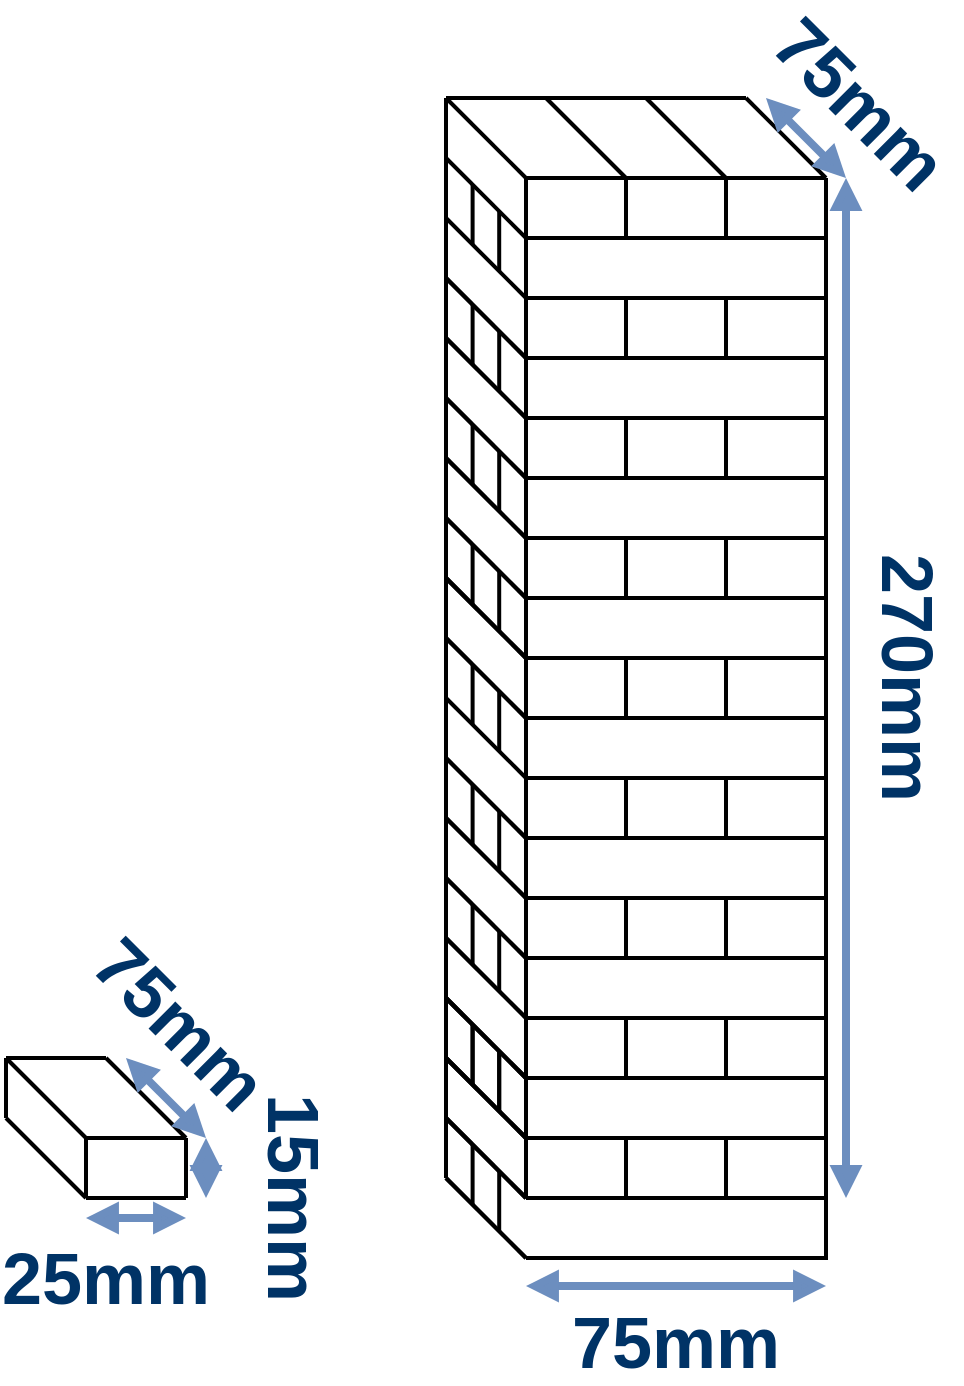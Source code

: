 <mxfile version="12.9.2" type="device"><diagram id="rI0LRQKTCDbN-f3Qyf4v" name="Page-1"><mxGraphModel dx="2031" dy="2119" grid="1" gridSize="10" guides="1" tooltips="1" connect="1" arrows="1" fold="1" page="1" pageScale="1" pageWidth="850" pageHeight="1100" math="0" shadow="0"><root><mxCell id="0"/><mxCell id="1" parent="0"/><mxCell id="p-03ig1x16xsuhwhzgBu-11" value="" style="endArrow=none;html=1;strokeWidth=2;" parent="1" edge="1"><mxGeometry width="50" height="50" relative="1" as="geometry"><mxPoint x="310" y="80" as="sourcePoint"/><mxPoint x="460" y="80" as="targetPoint"/></mxGeometry></mxCell><mxCell id="p-03ig1x16xsuhwhzgBu-12" value="" style="endArrow=none;html=1;strokeWidth=2;" parent="1" edge="1"><mxGeometry width="50" height="50" relative="1" as="geometry"><mxPoint x="310" y="80" as="sourcePoint"/><mxPoint x="270" y="40" as="targetPoint"/></mxGeometry></mxCell><mxCell id="p-03ig1x16xsuhwhzgBu-16" value="" style="endArrow=none;html=1;strokeWidth=2;" parent="1" edge="1"><mxGeometry width="50" height="50" relative="1" as="geometry"><mxPoint x="310" y="80" as="sourcePoint"/><mxPoint x="310" y="350" as="targetPoint"/></mxGeometry></mxCell><mxCell id="p-03ig1x16xsuhwhzgBu-17" value="" style="endArrow=none;html=1;strokeWidth=2;" parent="1" edge="1"><mxGeometry width="50" height="50" relative="1" as="geometry"><mxPoint x="460" y="350" as="sourcePoint"/><mxPoint x="310" y="350" as="targetPoint"/></mxGeometry></mxCell><mxCell id="p-03ig1x16xsuhwhzgBu-18" value="" style="endArrow=none;html=1;strokeWidth=2;" parent="1" edge="1"><mxGeometry width="50" height="50" relative="1" as="geometry"><mxPoint x="460" y="80" as="sourcePoint"/><mxPoint x="460" y="350" as="targetPoint"/></mxGeometry></mxCell><mxCell id="p-03ig1x16xsuhwhzgBu-19" value="" style="endArrow=none;html=1;strokeWidth=2;" parent="1" edge="1"><mxGeometry width="50" height="50" relative="1" as="geometry"><mxPoint x="270" y="40" as="sourcePoint"/><mxPoint x="270" y="310" as="targetPoint"/></mxGeometry></mxCell><mxCell id="p-03ig1x16xsuhwhzgBu-20" value="" style="endArrow=none;html=1;strokeWidth=2;" parent="1" edge="1"><mxGeometry width="50" height="50" relative="1" as="geometry"><mxPoint x="310" y="350" as="sourcePoint"/><mxPoint x="270" y="310" as="targetPoint"/></mxGeometry></mxCell><mxCell id="p-03ig1x16xsuhwhzgBu-39" value="" style="endArrow=none;html=1;strokeWidth=2;" parent="1" edge="1"><mxGeometry width="50" height="50" relative="1" as="geometry"><mxPoint x="310" y="110" as="sourcePoint"/><mxPoint x="460" y="110" as="targetPoint"/></mxGeometry></mxCell><mxCell id="p-03ig1x16xsuhwhzgBu-40" value="" style="endArrow=none;html=1;strokeWidth=2;" parent="1" edge="1"><mxGeometry width="50" height="50" relative="1" as="geometry"><mxPoint x="310" y="140" as="sourcePoint"/><mxPoint x="460" y="140" as="targetPoint"/></mxGeometry></mxCell><mxCell id="p-03ig1x16xsuhwhzgBu-41" value="" style="endArrow=none;html=1;strokeWidth=2;" parent="1" edge="1"><mxGeometry width="50" height="50" relative="1" as="geometry"><mxPoint x="310" y="170" as="sourcePoint"/><mxPoint x="460" y="170" as="targetPoint"/></mxGeometry></mxCell><mxCell id="p-03ig1x16xsuhwhzgBu-42" value="" style="endArrow=none;html=1;strokeWidth=2;" parent="1" edge="1"><mxGeometry width="50" height="50" relative="1" as="geometry"><mxPoint x="310" y="200" as="sourcePoint"/><mxPoint x="460" y="200" as="targetPoint"/></mxGeometry></mxCell><mxCell id="p-03ig1x16xsuhwhzgBu-43" value="" style="endArrow=none;html=1;strokeWidth=2;" parent="1" edge="1"><mxGeometry width="50" height="50" relative="1" as="geometry"><mxPoint x="310" y="230" as="sourcePoint"/><mxPoint x="460" y="230" as="targetPoint"/></mxGeometry></mxCell><mxCell id="p-03ig1x16xsuhwhzgBu-44" value="" style="endArrow=none;html=1;strokeWidth=2;" parent="1" edge="1"><mxGeometry width="50" height="50" relative="1" as="geometry"><mxPoint x="310" y="260" as="sourcePoint"/><mxPoint x="460" y="260" as="targetPoint"/></mxGeometry></mxCell><mxCell id="p-03ig1x16xsuhwhzgBu-45" value="" style="endArrow=none;html=1;strokeWidth=2;" parent="1" edge="1"><mxGeometry width="50" height="50" relative="1" as="geometry"><mxPoint x="310" y="290" as="sourcePoint"/><mxPoint x="460" y="290" as="targetPoint"/></mxGeometry></mxCell><mxCell id="p-03ig1x16xsuhwhzgBu-46" value="" style="endArrow=none;html=1;strokeWidth=2;" parent="1" edge="1"><mxGeometry width="50" height="50" relative="1" as="geometry"><mxPoint x="310" y="320" as="sourcePoint"/><mxPoint x="460" y="320" as="targetPoint"/></mxGeometry></mxCell><mxCell id="p-03ig1x16xsuhwhzgBu-48" value="" style="endArrow=none;html=1;strokeWidth=2;" parent="1" edge="1"><mxGeometry width="50" height="50" relative="1" as="geometry"><mxPoint x="310" y="320" as="sourcePoint"/><mxPoint x="270" y="280" as="targetPoint"/></mxGeometry></mxCell><mxCell id="p-03ig1x16xsuhwhzgBu-49" value="" style="endArrow=none;html=1;strokeWidth=2;" parent="1" edge="1"><mxGeometry width="50" height="50" relative="1" as="geometry"><mxPoint x="310" y="290" as="sourcePoint"/><mxPoint x="270" y="250" as="targetPoint"/></mxGeometry></mxCell><mxCell id="p-03ig1x16xsuhwhzgBu-50" value="" style="endArrow=none;html=1;strokeWidth=2;" parent="1" edge="1"><mxGeometry width="50" height="50" relative="1" as="geometry"><mxPoint x="310" y="260" as="sourcePoint"/><mxPoint x="270" y="220" as="targetPoint"/></mxGeometry></mxCell><mxCell id="p-03ig1x16xsuhwhzgBu-51" value="" style="endArrow=none;html=1;strokeWidth=2;" parent="1" edge="1"><mxGeometry width="50" height="50" relative="1" as="geometry"><mxPoint x="310" y="230" as="sourcePoint"/><mxPoint x="270" y="190" as="targetPoint"/></mxGeometry></mxCell><mxCell id="p-03ig1x16xsuhwhzgBu-52" value="" style="endArrow=none;html=1;strokeWidth=2;" parent="1" edge="1"><mxGeometry width="50" height="50" relative="1" as="geometry"><mxPoint x="310" y="200" as="sourcePoint"/><mxPoint x="270" y="160" as="targetPoint"/></mxGeometry></mxCell><mxCell id="p-03ig1x16xsuhwhzgBu-53" value="" style="endArrow=none;html=1;strokeWidth=2;" parent="1" edge="1"><mxGeometry width="50" height="50" relative="1" as="geometry"><mxPoint x="310" y="170" as="sourcePoint"/><mxPoint x="270" y="130" as="targetPoint"/></mxGeometry></mxCell><mxCell id="p-03ig1x16xsuhwhzgBu-54" value="" style="endArrow=none;html=1;strokeWidth=2;" parent="1" edge="1"><mxGeometry width="50" height="50" relative="1" as="geometry"><mxPoint x="310" y="140" as="sourcePoint"/><mxPoint x="270" y="100" as="targetPoint"/></mxGeometry></mxCell><mxCell id="p-03ig1x16xsuhwhzgBu-55" value="" style="endArrow=none;html=1;strokeWidth=2;" parent="1" edge="1"><mxGeometry width="50" height="50" relative="1" as="geometry"><mxPoint x="310" y="110" as="sourcePoint"/><mxPoint x="270" y="70" as="targetPoint"/></mxGeometry></mxCell><mxCell id="p-03ig1x16xsuhwhzgBu-56" value="" style="endArrow=none;html=1;strokeWidth=2;" parent="1" edge="1"><mxGeometry width="50" height="50" relative="1" as="geometry"><mxPoint x="360" y="110" as="sourcePoint"/><mxPoint x="360" y="80" as="targetPoint"/></mxGeometry></mxCell><mxCell id="p-03ig1x16xsuhwhzgBu-57" value="" style="endArrow=none;html=1;strokeWidth=2;" parent="1" edge="1"><mxGeometry width="50" height="50" relative="1" as="geometry"><mxPoint x="410" y="110" as="sourcePoint"/><mxPoint x="410" y="80" as="targetPoint"/></mxGeometry></mxCell><mxCell id="p-03ig1x16xsuhwhzgBu-58" value="" style="endArrow=none;html=1;strokeWidth=2;" parent="1" edge="1"><mxGeometry width="50" height="50" relative="1" as="geometry"><mxPoint x="360" y="170" as="sourcePoint"/><mxPoint x="360" y="140" as="targetPoint"/></mxGeometry></mxCell><mxCell id="p-03ig1x16xsuhwhzgBu-59" value="" style="endArrow=none;html=1;strokeWidth=2;" parent="1" edge="1"><mxGeometry width="50" height="50" relative="1" as="geometry"><mxPoint x="410" y="170" as="sourcePoint"/><mxPoint x="410" y="140" as="targetPoint"/></mxGeometry></mxCell><mxCell id="p-03ig1x16xsuhwhzgBu-60" value="" style="endArrow=none;html=1;strokeWidth=2;" parent="1" edge="1"><mxGeometry width="50" height="50" relative="1" as="geometry"><mxPoint x="360" y="230" as="sourcePoint"/><mxPoint x="360" y="200" as="targetPoint"/></mxGeometry></mxCell><mxCell id="p-03ig1x16xsuhwhzgBu-61" value="" style="endArrow=none;html=1;strokeWidth=2;" parent="1" edge="1"><mxGeometry width="50" height="50" relative="1" as="geometry"><mxPoint x="410" y="230" as="sourcePoint"/><mxPoint x="410" y="200" as="targetPoint"/></mxGeometry></mxCell><mxCell id="p-03ig1x16xsuhwhzgBu-62" value="" style="endArrow=none;html=1;strokeWidth=2;" parent="1" edge="1"><mxGeometry width="50" height="50" relative="1" as="geometry"><mxPoint x="360" y="290" as="sourcePoint"/><mxPoint x="360" y="260" as="targetPoint"/></mxGeometry></mxCell><mxCell id="p-03ig1x16xsuhwhzgBu-63" value="" style="endArrow=none;html=1;strokeWidth=2;" parent="1" edge="1"><mxGeometry width="50" height="50" relative="1" as="geometry"><mxPoint x="410" y="290" as="sourcePoint"/><mxPoint x="410" y="260" as="targetPoint"/></mxGeometry></mxCell><mxCell id="p-03ig1x16xsuhwhzgBu-64" value="" style="endArrow=none;html=1;strokeWidth=2;" parent="1" edge="1"><mxGeometry width="50" height="50" relative="1" as="geometry"><mxPoint x="360" y="350" as="sourcePoint"/><mxPoint x="360" y="320" as="targetPoint"/></mxGeometry></mxCell><mxCell id="p-03ig1x16xsuhwhzgBu-65" value="" style="endArrow=none;html=1;strokeWidth=2;" parent="1" edge="1"><mxGeometry width="50" height="50" relative="1" as="geometry"><mxPoint x="410" y="350" as="sourcePoint"/><mxPoint x="410" y="320" as="targetPoint"/></mxGeometry></mxCell><mxCell id="p-03ig1x16xsuhwhzgBu-66" value="" style="endArrow=none;html=1;strokeWidth=2;" parent="1" edge="1"><mxGeometry width="50" height="50" relative="1" as="geometry"><mxPoint x="283.3" y="113.5" as="sourcePoint"/><mxPoint x="283.3" y="83.5" as="targetPoint"/></mxGeometry></mxCell><mxCell id="p-03ig1x16xsuhwhzgBu-67" value="" style="endArrow=none;html=1;strokeWidth=2;" parent="1" edge="1"><mxGeometry width="50" height="50" relative="1" as="geometry"><mxPoint x="296.6" y="126.5" as="sourcePoint"/><mxPoint x="296.6" y="96.5" as="targetPoint"/></mxGeometry></mxCell><mxCell id="p-03ig1x16xsuhwhzgBu-70" value="" style="endArrow=none;html=1;strokeWidth=2;" parent="1" edge="1"><mxGeometry width="50" height="50" relative="1" as="geometry"><mxPoint x="310" y="200" as="sourcePoint"/><mxPoint x="270" y="160" as="targetPoint"/></mxGeometry></mxCell><mxCell id="p-03ig1x16xsuhwhzgBu-71" value="" style="endArrow=none;html=1;strokeWidth=2;" parent="1" edge="1"><mxGeometry width="50" height="50" relative="1" as="geometry"><mxPoint x="310" y="170" as="sourcePoint"/><mxPoint x="270" y="130" as="targetPoint"/></mxGeometry></mxCell><mxCell id="p-03ig1x16xsuhwhzgBu-72" value="" style="endArrow=none;html=1;strokeWidth=2;" parent="1" edge="1"><mxGeometry width="50" height="50" relative="1" as="geometry"><mxPoint x="283.3" y="173.5" as="sourcePoint"/><mxPoint x="283.3" y="143.5" as="targetPoint"/></mxGeometry></mxCell><mxCell id="p-03ig1x16xsuhwhzgBu-73" value="" style="endArrow=none;html=1;strokeWidth=2;" parent="1" edge="1"><mxGeometry width="50" height="50" relative="1" as="geometry"><mxPoint x="296.6" y="186.5" as="sourcePoint"/><mxPoint x="296.6" y="156.5" as="targetPoint"/></mxGeometry></mxCell><mxCell id="p-03ig1x16xsuhwhzgBu-74" value="" style="endArrow=none;html=1;strokeWidth=2;" parent="1" edge="1"><mxGeometry width="50" height="50" relative="1" as="geometry"><mxPoint x="310" y="260" as="sourcePoint"/><mxPoint x="270" y="220" as="targetPoint"/></mxGeometry></mxCell><mxCell id="p-03ig1x16xsuhwhzgBu-75" value="" style="endArrow=none;html=1;strokeWidth=2;" parent="1" edge="1"><mxGeometry width="50" height="50" relative="1" as="geometry"><mxPoint x="310" y="230" as="sourcePoint"/><mxPoint x="270" y="190" as="targetPoint"/></mxGeometry></mxCell><mxCell id="p-03ig1x16xsuhwhzgBu-76" value="" style="endArrow=none;html=1;strokeWidth=2;" parent="1" edge="1"><mxGeometry width="50" height="50" relative="1" as="geometry"><mxPoint x="283.3" y="233.5" as="sourcePoint"/><mxPoint x="283.3" y="203.5" as="targetPoint"/></mxGeometry></mxCell><mxCell id="p-03ig1x16xsuhwhzgBu-77" value="" style="endArrow=none;html=1;strokeWidth=2;" parent="1" edge="1"><mxGeometry width="50" height="50" relative="1" as="geometry"><mxPoint x="296.6" y="246.5" as="sourcePoint"/><mxPoint x="296.6" y="216.5" as="targetPoint"/></mxGeometry></mxCell><mxCell id="p-03ig1x16xsuhwhzgBu-78" value="" style="endArrow=none;html=1;strokeWidth=2;" parent="1" edge="1"><mxGeometry width="50" height="50" relative="1" as="geometry"><mxPoint x="310" y="320" as="sourcePoint"/><mxPoint x="270" y="280" as="targetPoint"/></mxGeometry></mxCell><mxCell id="p-03ig1x16xsuhwhzgBu-79" value="" style="endArrow=none;html=1;strokeWidth=2;" parent="1" edge="1"><mxGeometry width="50" height="50" relative="1" as="geometry"><mxPoint x="310" y="290" as="sourcePoint"/><mxPoint x="270" y="250" as="targetPoint"/></mxGeometry></mxCell><mxCell id="p-03ig1x16xsuhwhzgBu-80" value="" style="endArrow=none;html=1;strokeWidth=2;" parent="1" edge="1"><mxGeometry width="50" height="50" relative="1" as="geometry"><mxPoint x="283.3" y="293.5" as="sourcePoint"/><mxPoint x="283.3" y="263.5" as="targetPoint"/></mxGeometry></mxCell><mxCell id="p-03ig1x16xsuhwhzgBu-81" value="" style="endArrow=none;html=1;strokeWidth=2;" parent="1" edge="1"><mxGeometry width="50" height="50" relative="1" as="geometry"><mxPoint x="296.6" y="306.5" as="sourcePoint"/><mxPoint x="296.6" y="276.5" as="targetPoint"/></mxGeometry></mxCell><mxCell id="p-03ig1x16xsuhwhzgBu-84" value="" style="endArrow=none;html=1;strokeWidth=2;" parent="1" edge="1"><mxGeometry width="50" height="50" relative="1" as="geometry"><mxPoint x="310" y="80" as="sourcePoint"/><mxPoint x="460" y="80" as="targetPoint"/></mxGeometry></mxCell><mxCell id="p-03ig1x16xsuhwhzgBu-85" value="" style="endArrow=none;html=1;strokeWidth=2;" parent="1" edge="1"><mxGeometry width="50" height="50" relative="1" as="geometry"><mxPoint x="140" y="320" as="sourcePoint"/><mxPoint x="100" y="280" as="targetPoint"/></mxGeometry></mxCell><mxCell id="p-03ig1x16xsuhwhzgBu-86" value="" style="endArrow=none;html=1;strokeWidth=2;" parent="1" edge="1"><mxGeometry width="50" height="50" relative="1" as="geometry"><mxPoint x="90" y="350" as="sourcePoint"/><mxPoint x="90" y="320" as="targetPoint"/></mxGeometry></mxCell><mxCell id="p-03ig1x16xsuhwhzgBu-87" value="" style="endArrow=none;html=1;strokeWidth=2;" parent="1" edge="1"><mxGeometry width="50" height="50" relative="1" as="geometry"><mxPoint x="90" y="320" as="sourcePoint"/><mxPoint x="50" y="280" as="targetPoint"/></mxGeometry></mxCell><mxCell id="p-03ig1x16xsuhwhzgBu-88" value="" style="endArrow=none;html=1;strokeWidth=2;" parent="1" edge="1"><mxGeometry width="50" height="50" relative="1" as="geometry"><mxPoint x="90" y="320" as="sourcePoint"/><mxPoint x="140" y="320" as="targetPoint"/></mxGeometry></mxCell><mxCell id="p-03ig1x16xsuhwhzgBu-89" value="" style="endArrow=none;html=1;strokeWidth=2;" parent="1" edge="1"><mxGeometry width="50" height="50" relative="1" as="geometry"><mxPoint x="90" y="350" as="sourcePoint"/><mxPoint x="140" y="350" as="targetPoint"/></mxGeometry></mxCell><mxCell id="p-03ig1x16xsuhwhzgBu-90" value="" style="endArrow=none;html=1;strokeWidth=2;" parent="1" edge="1"><mxGeometry width="50" height="50" relative="1" as="geometry"><mxPoint x="140" y="350" as="sourcePoint"/><mxPoint x="140" y="320" as="targetPoint"/></mxGeometry></mxCell><mxCell id="p-03ig1x16xsuhwhzgBu-91" value="" style="endArrow=none;html=1;strokeWidth=2;" parent="1" edge="1"><mxGeometry width="50" height="50" relative="1" as="geometry"><mxPoint x="90" y="350" as="sourcePoint"/><mxPoint x="50" y="310" as="targetPoint"/></mxGeometry></mxCell><mxCell id="p-03ig1x16xsuhwhzgBu-92" value="" style="endArrow=none;html=1;strokeWidth=2;" parent="1" edge="1"><mxGeometry width="50" height="50" relative="1" as="geometry"><mxPoint x="50" y="310" as="sourcePoint"/><mxPoint x="50" y="280" as="targetPoint"/></mxGeometry></mxCell><mxCell id="p-03ig1x16xsuhwhzgBu-93" value="" style="endArrow=none;html=1;strokeWidth=2;" parent="1" edge="1"><mxGeometry width="50" height="50" relative="1" as="geometry"><mxPoint x="50" y="280" as="sourcePoint"/><mxPoint x="100" y="280" as="targetPoint"/></mxGeometry></mxCell><mxCell id="p-03ig1x16xsuhwhzgBu-94" value="" style="endArrow=block;startArrow=block;html=1;strokeWidth=4;fillColor=#dae8fc;strokeColor=#6c8ebf;startFill=1;endFill=1;" parent="1" edge="1"><mxGeometry width="50" height="50" relative="1" as="geometry"><mxPoint x="150" y="320" as="sourcePoint"/><mxPoint x="110" y="280" as="targetPoint"/></mxGeometry></mxCell><mxCell id="p-03ig1x16xsuhwhzgBu-95" value="" style="endArrow=block;startArrow=block;html=1;strokeWidth=4;fillColor=#dae8fc;strokeColor=#6c8ebf;startFill=1;endFill=1;" parent="1" edge="1"><mxGeometry width="50" height="50" relative="1" as="geometry"><mxPoint x="140" y="360" as="sourcePoint"/><mxPoint x="90" y="360" as="targetPoint"/></mxGeometry></mxCell><mxCell id="p-03ig1x16xsuhwhzgBu-96" value="" style="endArrow=block;startArrow=block;html=1;strokeWidth=4;fillColor=#dae8fc;strokeColor=#6c8ebf;startFill=1;endFill=1;" parent="1" edge="1"><mxGeometry width="50" height="50" relative="1" as="geometry"><mxPoint x="150" y="350" as="sourcePoint"/><mxPoint x="150" y="320.0" as="targetPoint"/></mxGeometry></mxCell><mxCell id="p-03ig1x16xsuhwhzgBu-99" value="75mm" style="text;strokeColor=none;fillColor=none;align=center;verticalAlign=middle;rounded=0;fontStyle=1;fontSize=36;rotation=45;fontColor=#003366;" parent="1" vertex="1"><mxGeometry x="120" y="250" width="40" height="20" as="geometry"/></mxCell><mxCell id="p-03ig1x16xsuhwhzgBu-100" value="15mm" style="text;strokeColor=none;fillColor=none;align=center;verticalAlign=middle;rounded=0;fontStyle=1;fontSize=36;rotation=90;fontColor=#003366;" parent="1" vertex="1"><mxGeometry x="183" y="340" width="30" height="20" as="geometry"/></mxCell><mxCell id="p-03ig1x16xsuhwhzgBu-101" value="25mm" style="text;strokeColor=none;fillColor=none;align=center;verticalAlign=middle;rounded=0;fontStyle=1;fontSize=36;rotation=0;fontColor=#003366;" parent="1" vertex="1"><mxGeometry x="80" y="378" width="40" height="16" as="geometry"/></mxCell><mxCell id="p-03ig1x16xsuhwhzgBu-106" value="" style="endArrow=block;startArrow=block;html=1;strokeWidth=4;fillColor=#dae8fc;strokeColor=#6c8ebf;startFill=1;endFill=1;" parent="1" edge="1"><mxGeometry width="50" height="50" relative="1" as="geometry"><mxPoint x="470" y="350" as="sourcePoint"/><mxPoint x="470" y="-160" as="targetPoint"/></mxGeometry></mxCell><mxCell id="p-03ig1x16xsuhwhzgBu-107" value="270mm" style="text;strokeColor=none;fillColor=none;align=center;verticalAlign=middle;rounded=0;fontStyle=1;fontSize=36;rotation=90;fontColor=#003366;" parent="1" vertex="1"><mxGeometry x="490" y="80" width="30" height="20" as="geometry"/></mxCell><mxCell id="p-03ig1x16xsuhwhzgBu-109" value="75mm" style="text;strokeColor=none;fillColor=none;align=center;verticalAlign=middle;rounded=0;fontStyle=1;fontSize=36;rotation=0;fontColor=#003366;" parent="1" vertex="1"><mxGeometry x="365" y="410" width="40" height="16" as="geometry"/></mxCell><mxCell id="pG4g5UfUK3LAn3BlTRm_-53" value="" style="endArrow=none;html=1;strokeWidth=2;" edge="1" parent="1"><mxGeometry width="50" height="50" relative="1" as="geometry"><mxPoint x="310" y="-160" as="sourcePoint"/><mxPoint x="460" y="-160" as="targetPoint"/></mxGeometry></mxCell><mxCell id="pG4g5UfUK3LAn3BlTRm_-54" value="" style="endArrow=none;html=1;strokeWidth=2;" edge="1" parent="1"><mxGeometry width="50" height="50" relative="1" as="geometry"><mxPoint x="310" y="-160" as="sourcePoint"/><mxPoint x="270" y="-200" as="targetPoint"/></mxGeometry></mxCell><mxCell id="pG4g5UfUK3LAn3BlTRm_-55" value="" style="endArrow=none;html=1;strokeWidth=2;" edge="1" parent="1"><mxGeometry width="50" height="50" relative="1" as="geometry"><mxPoint x="270" y="-200" as="sourcePoint"/><mxPoint x="420" y="-200" as="targetPoint"/></mxGeometry></mxCell><mxCell id="pG4g5UfUK3LAn3BlTRm_-56" value="" style="endArrow=none;html=1;strokeWidth=2;" edge="1" parent="1"><mxGeometry width="50" height="50" relative="1" as="geometry"><mxPoint x="460" y="-160" as="sourcePoint"/><mxPoint x="420" y="-200" as="targetPoint"/></mxGeometry></mxCell><mxCell id="pG4g5UfUK3LAn3BlTRm_-57" value="" style="endArrow=none;html=1;strokeWidth=2;" edge="1" parent="1"><mxGeometry width="50" height="50" relative="1" as="geometry"><mxPoint x="310" y="-160" as="sourcePoint"/><mxPoint x="310" y="110" as="targetPoint"/></mxGeometry></mxCell><mxCell id="pG4g5UfUK3LAn3BlTRm_-58" value="" style="endArrow=none;html=1;strokeWidth=2;" edge="1" parent="1"><mxGeometry width="50" height="50" relative="1" as="geometry"><mxPoint x="460" y="110" as="sourcePoint"/><mxPoint x="310" y="110" as="targetPoint"/></mxGeometry></mxCell><mxCell id="pG4g5UfUK3LAn3BlTRm_-59" value="" style="endArrow=none;html=1;strokeWidth=2;" edge="1" parent="1"><mxGeometry width="50" height="50" relative="1" as="geometry"><mxPoint x="460" y="-160" as="sourcePoint"/><mxPoint x="460" y="110" as="targetPoint"/></mxGeometry></mxCell><mxCell id="pG4g5UfUK3LAn3BlTRm_-60" value="" style="endArrow=none;html=1;strokeWidth=2;" edge="1" parent="1"><mxGeometry width="50" height="50" relative="1" as="geometry"><mxPoint x="270" y="-200" as="sourcePoint"/><mxPoint x="270" y="70" as="targetPoint"/></mxGeometry></mxCell><mxCell id="pG4g5UfUK3LAn3BlTRm_-61" value="" style="endArrow=none;html=1;strokeWidth=2;" edge="1" parent="1"><mxGeometry width="50" height="50" relative="1" as="geometry"><mxPoint x="310" y="110" as="sourcePoint"/><mxPoint x="270" y="70" as="targetPoint"/></mxGeometry></mxCell><mxCell id="pG4g5UfUK3LAn3BlTRm_-62" value="" style="endArrow=none;html=1;strokeWidth=2;" edge="1" parent="1"><mxGeometry width="50" height="50" relative="1" as="geometry"><mxPoint x="310" y="-130" as="sourcePoint"/><mxPoint x="460" y="-130" as="targetPoint"/></mxGeometry></mxCell><mxCell id="pG4g5UfUK3LAn3BlTRm_-63" value="" style="endArrow=none;html=1;strokeWidth=2;" edge="1" parent="1"><mxGeometry width="50" height="50" relative="1" as="geometry"><mxPoint x="310" y="-100" as="sourcePoint"/><mxPoint x="460" y="-100" as="targetPoint"/></mxGeometry></mxCell><mxCell id="pG4g5UfUK3LAn3BlTRm_-64" value="" style="endArrow=none;html=1;strokeWidth=2;" edge="1" parent="1"><mxGeometry width="50" height="50" relative="1" as="geometry"><mxPoint x="310" y="-70" as="sourcePoint"/><mxPoint x="460" y="-70" as="targetPoint"/></mxGeometry></mxCell><mxCell id="pG4g5UfUK3LAn3BlTRm_-65" value="" style="endArrow=none;html=1;strokeWidth=2;" edge="1" parent="1"><mxGeometry width="50" height="50" relative="1" as="geometry"><mxPoint x="310" y="-40" as="sourcePoint"/><mxPoint x="460" y="-40" as="targetPoint"/></mxGeometry></mxCell><mxCell id="pG4g5UfUK3LAn3BlTRm_-66" value="" style="endArrow=none;html=1;strokeWidth=2;" edge="1" parent="1"><mxGeometry width="50" height="50" relative="1" as="geometry"><mxPoint x="310" y="-10" as="sourcePoint"/><mxPoint x="460" y="-10" as="targetPoint"/></mxGeometry></mxCell><mxCell id="pG4g5UfUK3LAn3BlTRm_-67" value="" style="endArrow=none;html=1;strokeWidth=2;" edge="1" parent="1"><mxGeometry width="50" height="50" relative="1" as="geometry"><mxPoint x="310" y="20" as="sourcePoint"/><mxPoint x="460" y="20" as="targetPoint"/></mxGeometry></mxCell><mxCell id="pG4g5UfUK3LAn3BlTRm_-68" value="" style="endArrow=none;html=1;strokeWidth=2;" edge="1" parent="1"><mxGeometry width="50" height="50" relative="1" as="geometry"><mxPoint x="310" y="50" as="sourcePoint"/><mxPoint x="460" y="50" as="targetPoint"/></mxGeometry></mxCell><mxCell id="pG4g5UfUK3LAn3BlTRm_-69" value="" style="endArrow=none;html=1;strokeWidth=2;" edge="1" parent="1"><mxGeometry width="50" height="50" relative="1" as="geometry"><mxPoint x="310" y="80" as="sourcePoint"/><mxPoint x="460" y="80" as="targetPoint"/></mxGeometry></mxCell><mxCell id="pG4g5UfUK3LAn3BlTRm_-70" value="" style="endArrow=none;html=1;strokeWidth=2;" edge="1" parent="1"><mxGeometry width="50" height="50" relative="1" as="geometry"><mxPoint x="310" y="80" as="sourcePoint"/><mxPoint x="270" y="40" as="targetPoint"/></mxGeometry></mxCell><mxCell id="pG4g5UfUK3LAn3BlTRm_-71" value="" style="endArrow=none;html=1;strokeWidth=2;" edge="1" parent="1"><mxGeometry width="50" height="50" relative="1" as="geometry"><mxPoint x="310" y="50" as="sourcePoint"/><mxPoint x="270" y="10" as="targetPoint"/></mxGeometry></mxCell><mxCell id="pG4g5UfUK3LAn3BlTRm_-72" value="" style="endArrow=none;html=1;strokeWidth=2;" edge="1" parent="1"><mxGeometry width="50" height="50" relative="1" as="geometry"><mxPoint x="310" y="20" as="sourcePoint"/><mxPoint x="270" y="-20" as="targetPoint"/></mxGeometry></mxCell><mxCell id="pG4g5UfUK3LAn3BlTRm_-73" value="" style="endArrow=none;html=1;strokeWidth=2;" edge="1" parent="1"><mxGeometry width="50" height="50" relative="1" as="geometry"><mxPoint x="310" y="-10" as="sourcePoint"/><mxPoint x="270" y="-50" as="targetPoint"/></mxGeometry></mxCell><mxCell id="pG4g5UfUK3LAn3BlTRm_-74" value="" style="endArrow=none;html=1;strokeWidth=2;" edge="1" parent="1"><mxGeometry width="50" height="50" relative="1" as="geometry"><mxPoint x="310" y="-40" as="sourcePoint"/><mxPoint x="270" y="-80" as="targetPoint"/></mxGeometry></mxCell><mxCell id="pG4g5UfUK3LAn3BlTRm_-75" value="" style="endArrow=none;html=1;strokeWidth=2;" edge="1" parent="1"><mxGeometry width="50" height="50" relative="1" as="geometry"><mxPoint x="310" y="-70" as="sourcePoint"/><mxPoint x="270" y="-110" as="targetPoint"/></mxGeometry></mxCell><mxCell id="pG4g5UfUK3LAn3BlTRm_-76" value="" style="endArrow=none;html=1;strokeWidth=2;" edge="1" parent="1"><mxGeometry width="50" height="50" relative="1" as="geometry"><mxPoint x="310" y="-100" as="sourcePoint"/><mxPoint x="270" y="-140" as="targetPoint"/></mxGeometry></mxCell><mxCell id="pG4g5UfUK3LAn3BlTRm_-77" value="" style="endArrow=none;html=1;strokeWidth=2;" edge="1" parent="1"><mxGeometry width="50" height="50" relative="1" as="geometry"><mxPoint x="310" y="-130" as="sourcePoint"/><mxPoint x="270" y="-170" as="targetPoint"/></mxGeometry></mxCell><mxCell id="pG4g5UfUK3LAn3BlTRm_-78" value="" style="endArrow=none;html=1;strokeWidth=2;" edge="1" parent="1"><mxGeometry width="50" height="50" relative="1" as="geometry"><mxPoint x="360" y="-130" as="sourcePoint"/><mxPoint x="360" y="-160" as="targetPoint"/></mxGeometry></mxCell><mxCell id="pG4g5UfUK3LAn3BlTRm_-79" value="" style="endArrow=none;html=1;strokeWidth=2;" edge="1" parent="1"><mxGeometry width="50" height="50" relative="1" as="geometry"><mxPoint x="410" y="-130" as="sourcePoint"/><mxPoint x="410" y="-160" as="targetPoint"/></mxGeometry></mxCell><mxCell id="pG4g5UfUK3LAn3BlTRm_-80" value="" style="endArrow=none;html=1;strokeWidth=2;" edge="1" parent="1"><mxGeometry width="50" height="50" relative="1" as="geometry"><mxPoint x="360" y="-70" as="sourcePoint"/><mxPoint x="360" y="-100" as="targetPoint"/></mxGeometry></mxCell><mxCell id="pG4g5UfUK3LAn3BlTRm_-81" value="" style="endArrow=none;html=1;strokeWidth=2;" edge="1" parent="1"><mxGeometry width="50" height="50" relative="1" as="geometry"><mxPoint x="410" y="-70" as="sourcePoint"/><mxPoint x="410" y="-100" as="targetPoint"/></mxGeometry></mxCell><mxCell id="pG4g5UfUK3LAn3BlTRm_-82" value="" style="endArrow=none;html=1;strokeWidth=2;" edge="1" parent="1"><mxGeometry width="50" height="50" relative="1" as="geometry"><mxPoint x="360" y="-10" as="sourcePoint"/><mxPoint x="360" y="-40" as="targetPoint"/></mxGeometry></mxCell><mxCell id="pG4g5UfUK3LAn3BlTRm_-83" value="" style="endArrow=none;html=1;strokeWidth=2;" edge="1" parent="1"><mxGeometry width="50" height="50" relative="1" as="geometry"><mxPoint x="410" y="-10" as="sourcePoint"/><mxPoint x="410" y="-40" as="targetPoint"/></mxGeometry></mxCell><mxCell id="pG4g5UfUK3LAn3BlTRm_-84" value="" style="endArrow=none;html=1;strokeWidth=2;" edge="1" parent="1"><mxGeometry width="50" height="50" relative="1" as="geometry"><mxPoint x="360" y="50" as="sourcePoint"/><mxPoint x="360" y="20" as="targetPoint"/></mxGeometry></mxCell><mxCell id="pG4g5UfUK3LAn3BlTRm_-85" value="" style="endArrow=none;html=1;strokeWidth=2;" edge="1" parent="1"><mxGeometry width="50" height="50" relative="1" as="geometry"><mxPoint x="410" y="50" as="sourcePoint"/><mxPoint x="410" y="20" as="targetPoint"/></mxGeometry></mxCell><mxCell id="pG4g5UfUK3LAn3BlTRm_-86" value="" style="endArrow=none;html=1;strokeWidth=2;" edge="1" parent="1"><mxGeometry width="50" height="50" relative="1" as="geometry"><mxPoint x="360" y="110" as="sourcePoint"/><mxPoint x="360" y="80" as="targetPoint"/></mxGeometry></mxCell><mxCell id="pG4g5UfUK3LAn3BlTRm_-87" value="" style="endArrow=none;html=1;strokeWidth=2;" edge="1" parent="1"><mxGeometry width="50" height="50" relative="1" as="geometry"><mxPoint x="410" y="110" as="sourcePoint"/><mxPoint x="410" y="80" as="targetPoint"/></mxGeometry></mxCell><mxCell id="pG4g5UfUK3LAn3BlTRm_-88" value="" style="endArrow=none;html=1;strokeWidth=2;" edge="1" parent="1"><mxGeometry width="50" height="50" relative="1" as="geometry"><mxPoint x="283.3" y="-126.5" as="sourcePoint"/><mxPoint x="283.3" y="-156.5" as="targetPoint"/></mxGeometry></mxCell><mxCell id="pG4g5UfUK3LAn3BlTRm_-89" value="" style="endArrow=none;html=1;strokeWidth=2;" edge="1" parent="1"><mxGeometry width="50" height="50" relative="1" as="geometry"><mxPoint x="296.6" y="-113.5" as="sourcePoint"/><mxPoint x="296.6" y="-143.5" as="targetPoint"/></mxGeometry></mxCell><mxCell id="pG4g5UfUK3LAn3BlTRm_-90" value="" style="endArrow=none;html=1;strokeWidth=2;" edge="1" parent="1"><mxGeometry width="50" height="50" relative="1" as="geometry"><mxPoint x="310" y="-40" as="sourcePoint"/><mxPoint x="270" y="-80" as="targetPoint"/></mxGeometry></mxCell><mxCell id="pG4g5UfUK3LAn3BlTRm_-91" value="" style="endArrow=none;html=1;strokeWidth=2;" edge="1" parent="1"><mxGeometry width="50" height="50" relative="1" as="geometry"><mxPoint x="310" y="-70" as="sourcePoint"/><mxPoint x="270" y="-110" as="targetPoint"/></mxGeometry></mxCell><mxCell id="pG4g5UfUK3LAn3BlTRm_-92" value="" style="endArrow=none;html=1;strokeWidth=2;" edge="1" parent="1"><mxGeometry width="50" height="50" relative="1" as="geometry"><mxPoint x="283.3" y="-66.5" as="sourcePoint"/><mxPoint x="283.3" y="-96.5" as="targetPoint"/></mxGeometry></mxCell><mxCell id="pG4g5UfUK3LAn3BlTRm_-93" value="" style="endArrow=none;html=1;strokeWidth=2;" edge="1" parent="1"><mxGeometry width="50" height="50" relative="1" as="geometry"><mxPoint x="296.6" y="-53.5" as="sourcePoint"/><mxPoint x="296.6" y="-83.5" as="targetPoint"/></mxGeometry></mxCell><mxCell id="pG4g5UfUK3LAn3BlTRm_-94" value="" style="endArrow=none;html=1;strokeWidth=2;" edge="1" parent="1"><mxGeometry width="50" height="50" relative="1" as="geometry"><mxPoint x="310" y="20" as="sourcePoint"/><mxPoint x="270" y="-20" as="targetPoint"/></mxGeometry></mxCell><mxCell id="pG4g5UfUK3LAn3BlTRm_-95" value="" style="endArrow=none;html=1;strokeWidth=2;" edge="1" parent="1"><mxGeometry width="50" height="50" relative="1" as="geometry"><mxPoint x="310" y="-10" as="sourcePoint"/><mxPoint x="270" y="-50" as="targetPoint"/></mxGeometry></mxCell><mxCell id="pG4g5UfUK3LAn3BlTRm_-96" value="" style="endArrow=none;html=1;strokeWidth=2;" edge="1" parent="1"><mxGeometry width="50" height="50" relative="1" as="geometry"><mxPoint x="283.3" y="-6.5" as="sourcePoint"/><mxPoint x="283.3" y="-36.5" as="targetPoint"/></mxGeometry></mxCell><mxCell id="pG4g5UfUK3LAn3BlTRm_-97" value="" style="endArrow=none;html=1;strokeWidth=2;" edge="1" parent="1"><mxGeometry width="50" height="50" relative="1" as="geometry"><mxPoint x="296.6" y="6.5" as="sourcePoint"/><mxPoint x="296.6" y="-23.5" as="targetPoint"/></mxGeometry></mxCell><mxCell id="pG4g5UfUK3LAn3BlTRm_-98" value="" style="endArrow=none;html=1;strokeWidth=2;" edge="1" parent="1"><mxGeometry width="50" height="50" relative="1" as="geometry"><mxPoint x="310" y="80" as="sourcePoint"/><mxPoint x="270" y="40" as="targetPoint"/></mxGeometry></mxCell><mxCell id="pG4g5UfUK3LAn3BlTRm_-99" value="" style="endArrow=none;html=1;strokeWidth=2;" edge="1" parent="1"><mxGeometry width="50" height="50" relative="1" as="geometry"><mxPoint x="310" y="50" as="sourcePoint"/><mxPoint x="270" y="10" as="targetPoint"/></mxGeometry></mxCell><mxCell id="pG4g5UfUK3LAn3BlTRm_-100" value="" style="endArrow=none;html=1;strokeWidth=2;" edge="1" parent="1"><mxGeometry width="50" height="50" relative="1" as="geometry"><mxPoint x="283.3" y="53.5" as="sourcePoint"/><mxPoint x="283.3" y="23.5" as="targetPoint"/></mxGeometry></mxCell><mxCell id="pG4g5UfUK3LAn3BlTRm_-101" value="" style="endArrow=none;html=1;strokeWidth=2;" edge="1" parent="1"><mxGeometry width="50" height="50" relative="1" as="geometry"><mxPoint x="296.6" y="66.5" as="sourcePoint"/><mxPoint x="296.6" y="36.5" as="targetPoint"/></mxGeometry></mxCell><mxCell id="pG4g5UfUK3LAn3BlTRm_-102" value="" style="endArrow=none;html=1;strokeWidth=2;" edge="1" parent="1"><mxGeometry width="50" height="50" relative="1" as="geometry"><mxPoint x="360" y="-160" as="sourcePoint"/><mxPoint x="320" y="-200" as="targetPoint"/></mxGeometry></mxCell><mxCell id="pG4g5UfUK3LAn3BlTRm_-103" value="" style="endArrow=none;html=1;strokeWidth=2;" edge="1" parent="1"><mxGeometry width="50" height="50" relative="1" as="geometry"><mxPoint x="410" y="-160" as="sourcePoint"/><mxPoint x="370" y="-200" as="targetPoint"/></mxGeometry></mxCell><mxCell id="pG4g5UfUK3LAn3BlTRm_-104" value="" style="endArrow=none;html=1;strokeWidth=2;" edge="1" parent="1"><mxGeometry width="50" height="50" relative="1" as="geometry"><mxPoint x="310" y="-160" as="sourcePoint"/><mxPoint x="460" y="-160" as="targetPoint"/></mxGeometry></mxCell><mxCell id="pG4g5UfUK3LAn3BlTRm_-105" value="" style="endArrow=block;startArrow=block;html=1;strokeWidth=4;fillColor=#dae8fc;strokeColor=#6c8ebf;startFill=1;endFill=1;" edge="1" parent="1"><mxGeometry width="50" height="50" relative="1" as="geometry"><mxPoint x="470" y="-160" as="sourcePoint"/><mxPoint x="430" y="-200" as="targetPoint"/></mxGeometry></mxCell><mxCell id="pG4g5UfUK3LAn3BlTRm_-106" value="75mm" style="text;strokeColor=none;fillColor=none;align=center;verticalAlign=middle;rounded=0;fontStyle=1;fontSize=36;rotation=45;fontColor=#003366;" vertex="1" parent="1"><mxGeometry x="460" y="-210" width="40" height="20" as="geometry"/></mxCell><mxCell id="pG4g5UfUK3LAn3BlTRm_-206" value="" style="endArrow=none;html=1;strokeWidth=2;" edge="1" parent="1"><mxGeometry width="50" height="50" relative="1" as="geometry"><mxPoint x="310" y="260" as="sourcePoint"/><mxPoint x="460" y="260" as="targetPoint"/></mxGeometry></mxCell><mxCell id="pG4g5UfUK3LAn3BlTRm_-207" value="" style="endArrow=none;html=1;strokeWidth=2;" edge="1" parent="1"><mxGeometry width="50" height="50" relative="1" as="geometry"><mxPoint x="310" y="290" as="sourcePoint"/><mxPoint x="460" y="290" as="targetPoint"/></mxGeometry></mxCell><mxCell id="pG4g5UfUK3LAn3BlTRm_-208" value="" style="endArrow=none;html=1;strokeWidth=2;" edge="1" parent="1"><mxGeometry width="50" height="50" relative="1" as="geometry"><mxPoint x="310" y="320" as="sourcePoint"/><mxPoint x="460" y="320" as="targetPoint"/></mxGeometry></mxCell><mxCell id="pG4g5UfUK3LAn3BlTRm_-209" value="" style="endArrow=none;html=1;strokeWidth=2;" edge="1" parent="1"><mxGeometry width="50" height="50" relative="1" as="geometry"><mxPoint x="310" y="350" as="sourcePoint"/><mxPoint x="460" y="350" as="targetPoint"/></mxGeometry></mxCell><mxCell id="pG4g5UfUK3LAn3BlTRm_-210" value="" style="endArrow=none;html=1;strokeWidth=2;" edge="1" parent="1"><mxGeometry width="50" height="50" relative="1" as="geometry"><mxPoint x="310" y="380" as="sourcePoint"/><mxPoint x="460" y="380" as="targetPoint"/></mxGeometry></mxCell><mxCell id="pG4g5UfUK3LAn3BlTRm_-211" value="" style="endArrow=none;html=1;strokeWidth=2;" edge="1" parent="1"><mxGeometry width="50" height="50" relative="1" as="geometry"><mxPoint x="310" y="380" as="sourcePoint"/><mxPoint x="270" y="340" as="targetPoint"/></mxGeometry></mxCell><mxCell id="pG4g5UfUK3LAn3BlTRm_-212" value="" style="endArrow=none;html=1;strokeWidth=2;" edge="1" parent="1"><mxGeometry width="50" height="50" relative="1" as="geometry"><mxPoint x="310" y="350" as="sourcePoint"/><mxPoint x="270" y="310" as="targetPoint"/></mxGeometry></mxCell><mxCell id="pG4g5UfUK3LAn3BlTRm_-213" value="" style="endArrow=none;html=1;strokeWidth=2;" edge="1" parent="1"><mxGeometry width="50" height="50" relative="1" as="geometry"><mxPoint x="310" y="320" as="sourcePoint"/><mxPoint x="270" y="280" as="targetPoint"/></mxGeometry></mxCell><mxCell id="pG4g5UfUK3LAn3BlTRm_-214" value="" style="endArrow=none;html=1;strokeWidth=2;" edge="1" parent="1"><mxGeometry width="50" height="50" relative="1" as="geometry"><mxPoint x="310" y="290" as="sourcePoint"/><mxPoint x="270" y="250" as="targetPoint"/></mxGeometry></mxCell><mxCell id="pG4g5UfUK3LAn3BlTRm_-215" value="" style="endArrow=none;html=1;strokeWidth=2;" edge="1" parent="1"><mxGeometry width="50" height="50" relative="1" as="geometry"><mxPoint x="360" y="290" as="sourcePoint"/><mxPoint x="360" y="260" as="targetPoint"/></mxGeometry></mxCell><mxCell id="pG4g5UfUK3LAn3BlTRm_-216" value="" style="endArrow=none;html=1;strokeWidth=2;" edge="1" parent="1"><mxGeometry width="50" height="50" relative="1" as="geometry"><mxPoint x="410" y="290" as="sourcePoint"/><mxPoint x="410" y="260" as="targetPoint"/></mxGeometry></mxCell><mxCell id="pG4g5UfUK3LAn3BlTRm_-217" value="" style="endArrow=none;html=1;strokeWidth=2;" edge="1" parent="1"><mxGeometry width="50" height="50" relative="1" as="geometry"><mxPoint x="360" y="350" as="sourcePoint"/><mxPoint x="360" y="320" as="targetPoint"/></mxGeometry></mxCell><mxCell id="pG4g5UfUK3LAn3BlTRm_-218" value="" style="endArrow=none;html=1;strokeWidth=2;" edge="1" parent="1"><mxGeometry width="50" height="50" relative="1" as="geometry"><mxPoint x="410" y="350" as="sourcePoint"/><mxPoint x="410" y="320" as="targetPoint"/></mxGeometry></mxCell><mxCell id="pG4g5UfUK3LAn3BlTRm_-219" value="" style="endArrow=none;html=1;strokeWidth=2;" edge="1" parent="1"><mxGeometry width="50" height="50" relative="1" as="geometry"><mxPoint x="270" y="340" as="sourcePoint"/><mxPoint x="270" y="302" as="targetPoint"/></mxGeometry></mxCell><mxCell id="pG4g5UfUK3LAn3BlTRm_-220" value="" style="endArrow=none;html=1;strokeWidth=2;" edge="1" parent="1"><mxGeometry width="50" height="50" relative="1" as="geometry"><mxPoint x="460" y="381" as="sourcePoint"/><mxPoint x="460" y="346" as="targetPoint"/></mxGeometry></mxCell><mxCell id="pG4g5UfUK3LAn3BlTRm_-221" value="" style="endArrow=none;html=1;strokeWidth=2;" edge="1" parent="1"><mxGeometry width="50" height="50" relative="1" as="geometry"><mxPoint x="310" y="320" as="sourcePoint"/><mxPoint x="270" y="280" as="targetPoint"/></mxGeometry></mxCell><mxCell id="pG4g5UfUK3LAn3BlTRm_-222" value="" style="endArrow=none;html=1;strokeWidth=2;" edge="1" parent="1"><mxGeometry width="50" height="50" relative="1" as="geometry"><mxPoint x="310" y="290" as="sourcePoint"/><mxPoint x="270" y="250" as="targetPoint"/></mxGeometry></mxCell><mxCell id="pG4g5UfUK3LAn3BlTRm_-223" value="" style="endArrow=none;html=1;strokeWidth=2;" edge="1" parent="1"><mxGeometry width="50" height="50" relative="1" as="geometry"><mxPoint x="283.3" y="293.5" as="sourcePoint"/><mxPoint x="283.3" y="263.5" as="targetPoint"/></mxGeometry></mxCell><mxCell id="pG4g5UfUK3LAn3BlTRm_-224" value="" style="endArrow=none;html=1;strokeWidth=2;" edge="1" parent="1"><mxGeometry width="50" height="50" relative="1" as="geometry"><mxPoint x="296.6" y="306.5" as="sourcePoint"/><mxPoint x="296.6" y="276.5" as="targetPoint"/></mxGeometry></mxCell><mxCell id="pG4g5UfUK3LAn3BlTRm_-225" value="" style="endArrow=none;html=1;strokeWidth=2;" edge="1" parent="1"><mxGeometry width="50" height="50" relative="1" as="geometry"><mxPoint x="310" y="380" as="sourcePoint"/><mxPoint x="270" y="340" as="targetPoint"/></mxGeometry></mxCell><mxCell id="pG4g5UfUK3LAn3BlTRm_-226" value="" style="endArrow=none;html=1;strokeWidth=2;" edge="1" parent="1"><mxGeometry width="50" height="50" relative="1" as="geometry"><mxPoint x="310" y="350" as="sourcePoint"/><mxPoint x="270" y="310" as="targetPoint"/></mxGeometry></mxCell><mxCell id="pG4g5UfUK3LAn3BlTRm_-227" value="" style="endArrow=none;html=1;strokeWidth=2;" edge="1" parent="1"><mxGeometry width="50" height="50" relative="1" as="geometry"><mxPoint x="283.3" y="353.5" as="sourcePoint"/><mxPoint x="283.3" y="323.5" as="targetPoint"/></mxGeometry></mxCell><mxCell id="pG4g5UfUK3LAn3BlTRm_-228" value="" style="endArrow=none;html=1;strokeWidth=2;" edge="1" parent="1"><mxGeometry width="50" height="50" relative="1" as="geometry"><mxPoint x="296.6" y="366.5" as="sourcePoint"/><mxPoint x="296.6" y="336.5" as="targetPoint"/></mxGeometry></mxCell><mxCell id="pG4g5UfUK3LAn3BlTRm_-236" value="" style="endArrow=block;startArrow=block;html=1;strokeWidth=4;fillColor=#dae8fc;strokeColor=#6c8ebf;startFill=1;endFill=1;" edge="1" parent="1"><mxGeometry width="50" height="50" relative="1" as="geometry"><mxPoint x="460" y="394" as="sourcePoint"/><mxPoint x="310" y="394" as="targetPoint"/></mxGeometry></mxCell></root></mxGraphModel></diagram></mxfile>